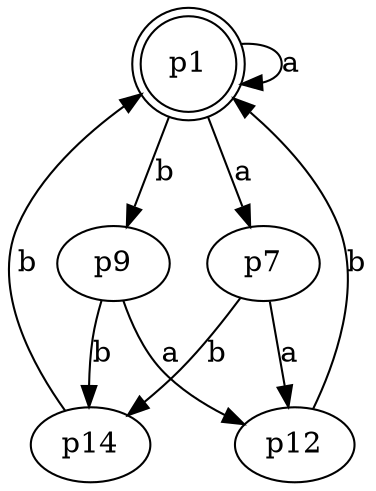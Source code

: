 digraph G 
{
    n1 [label = p1, shape = doublecircle]
    n7 [label = p7]
    n9 [label = p9]
    n12 [label = p12]
    n14 [label = p14]
	
    n1 -> n1 [label = "a"]
    n1 -> n7 [label = "a"]
    n1 -> n9 [label = "b"]
    
    n7 -> n12 [label = "a"]
    n7 -> n14 [label = "b"]
    
    n9 -> n12 [label = "a"]
    n9 -> n14 [label = "b"]
    
    n12 -> n1 [label = "b"]
    
    n14 -> n1 [label = "b"]
}
